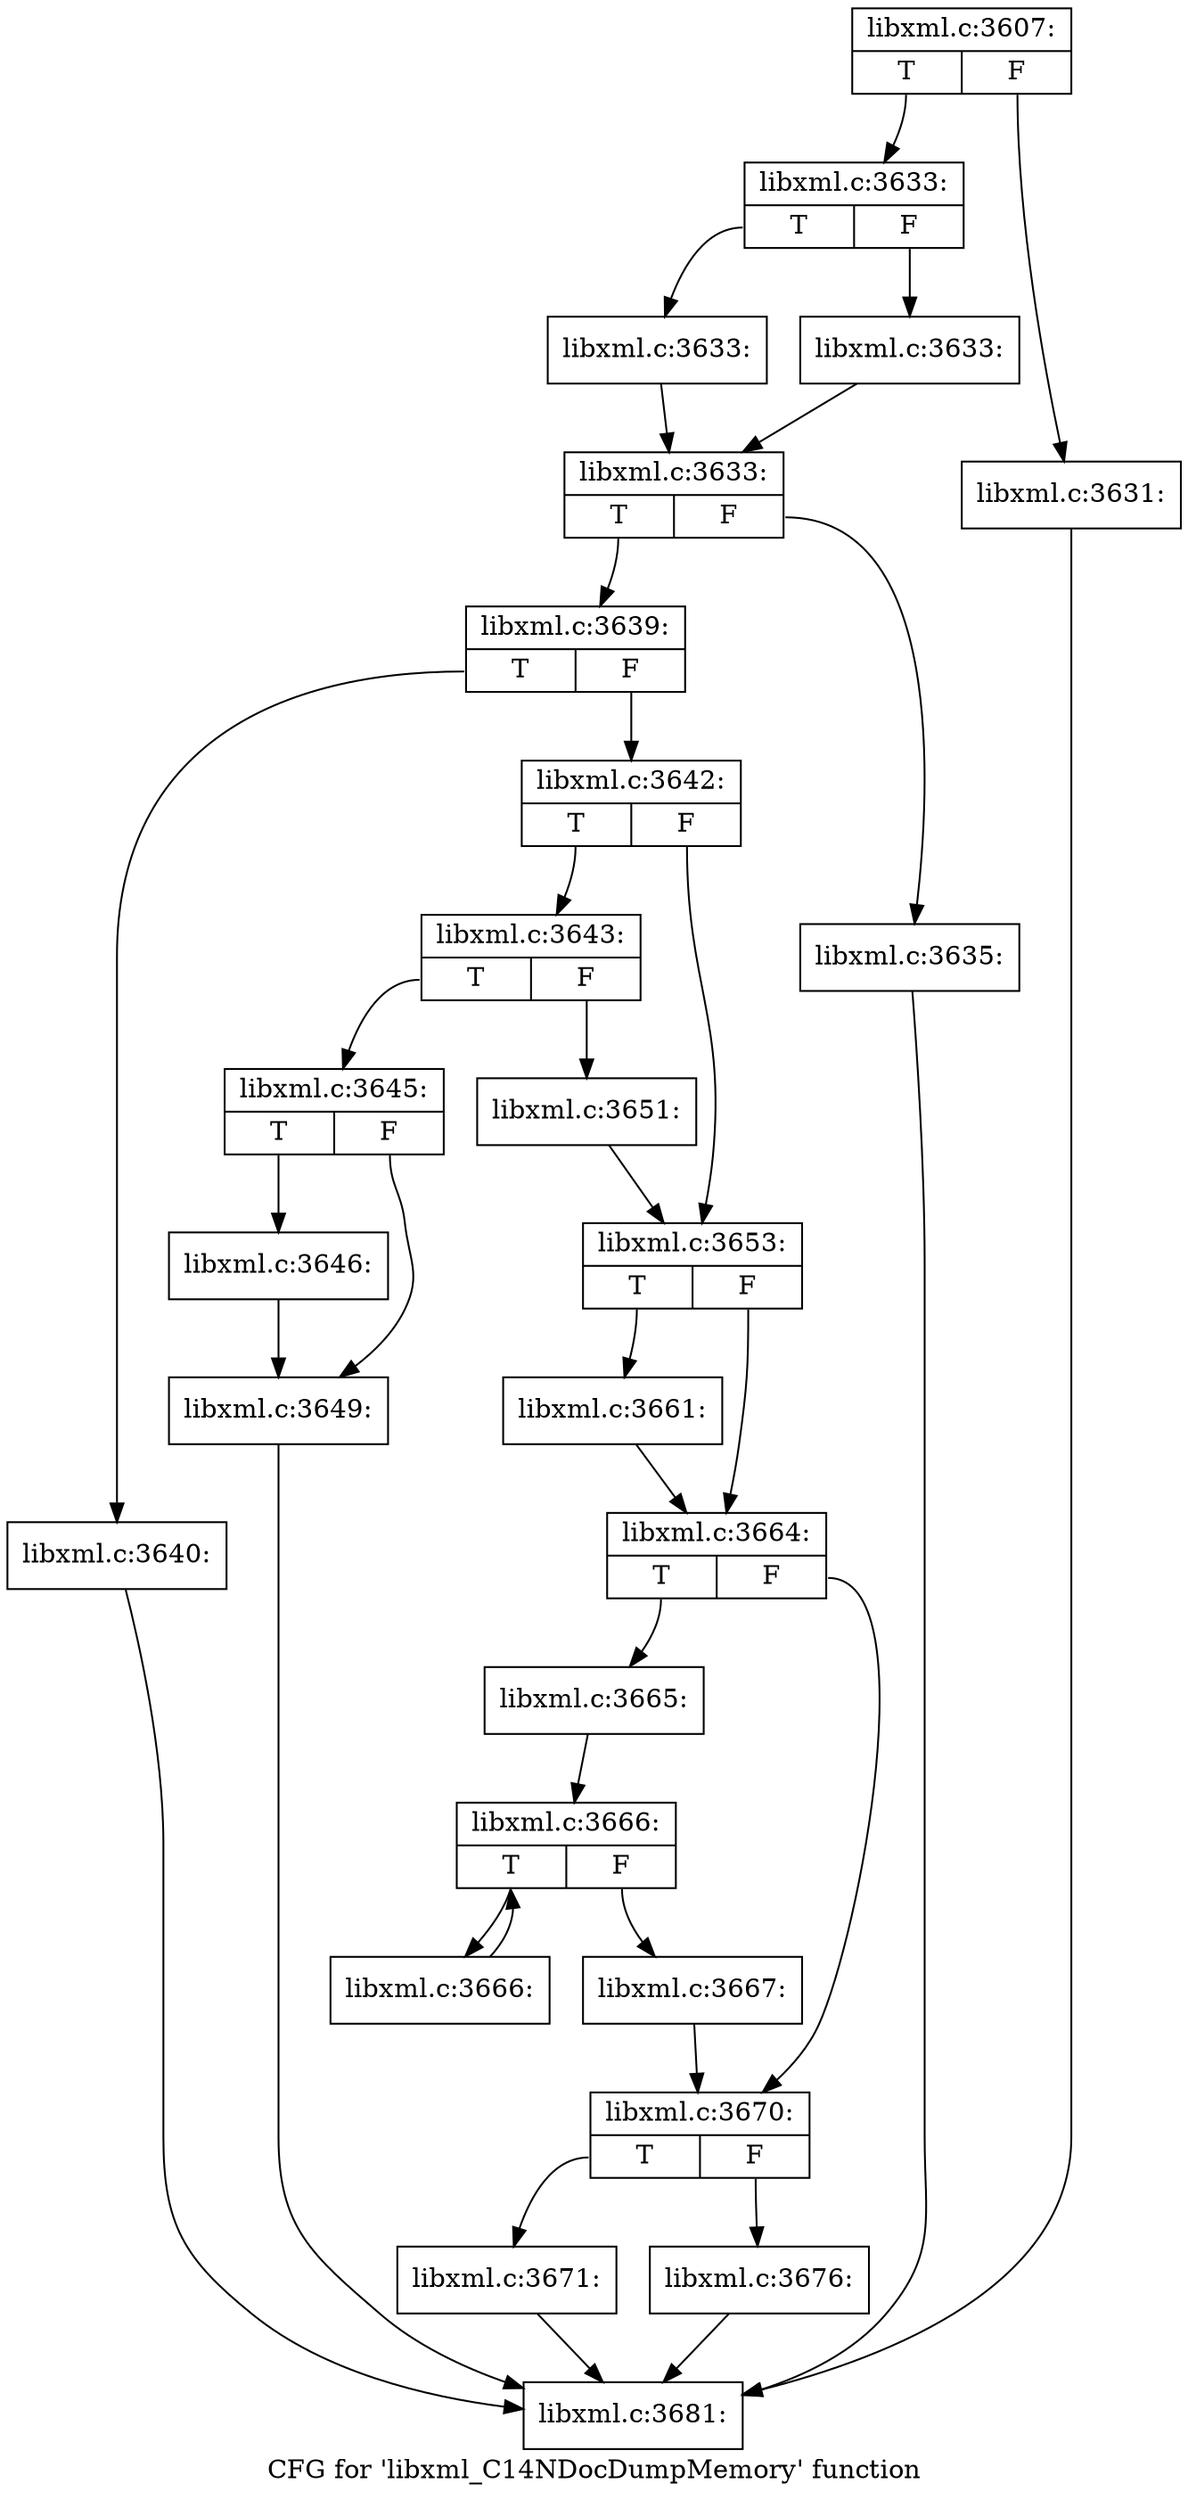 digraph "CFG for 'libxml_C14NDocDumpMemory' function" {
	label="CFG for 'libxml_C14NDocDumpMemory' function";

	Node0x56dc350 [shape=record,label="{libxml.c:3607:|{<s0>T|<s1>F}}"];
	Node0x56dc350:s0 -> Node0x56e2b30;
	Node0x56dc350:s1 -> Node0x56e2ae0;
	Node0x56e2ae0 [shape=record,label="{libxml.c:3631:}"];
	Node0x56e2ae0 -> Node0x56d8770;
	Node0x56e2b30 [shape=record,label="{libxml.c:3633:|{<s0>T|<s1>F}}"];
	Node0x56e2b30:s0 -> Node0x56e3670;
	Node0x56e2b30:s1 -> Node0x56e36c0;
	Node0x56e3670 [shape=record,label="{libxml.c:3633:}"];
	Node0x56e3670 -> Node0x56e3710;
	Node0x56e36c0 [shape=record,label="{libxml.c:3633:}"];
	Node0x56e36c0 -> Node0x56e3710;
	Node0x56e3710 [shape=record,label="{libxml.c:3633:|{<s0>T|<s1>F}}"];
	Node0x56e3710:s0 -> Node0x56e3d50;
	Node0x56e3710:s1 -> Node0x56e3d00;
	Node0x56e3d00 [shape=record,label="{libxml.c:3635:}"];
	Node0x56e3d00 -> Node0x56d8770;
	Node0x56e3d50 [shape=record,label="{libxml.c:3639:|{<s0>T|<s1>F}}"];
	Node0x56e3d50:s0 -> Node0x56e4e90;
	Node0x56e3d50:s1 -> Node0x56e5230;
	Node0x56e4e90 [shape=record,label="{libxml.c:3640:}"];
	Node0x56e4e90 -> Node0x56d8770;
	Node0x56e5230 [shape=record,label="{libxml.c:3642:|{<s0>T|<s1>F}}"];
	Node0x56e5230:s0 -> Node0x56e54d0;
	Node0x56e5230:s1 -> Node0x56e5520;
	Node0x56e54d0 [shape=record,label="{libxml.c:3643:|{<s0>T|<s1>F}}"];
	Node0x56e54d0:s0 -> Node0x56e5e20;
	Node0x56e54d0:s1 -> Node0x56e5e70;
	Node0x56e5e20 [shape=record,label="{libxml.c:3645:|{<s0>T|<s1>F}}"];
	Node0x56e5e20:s0 -> Node0x56e6090;
	Node0x56e5e20:s1 -> Node0x56e60e0;
	Node0x56e6090 [shape=record,label="{libxml.c:3646:}"];
	Node0x56e6090 -> Node0x56e60e0;
	Node0x56e60e0 [shape=record,label="{libxml.c:3649:}"];
	Node0x56e60e0 -> Node0x56d8770;
	Node0x56e5e70 [shape=record,label="{libxml.c:3651:}"];
	Node0x56e5e70 -> Node0x56e5520;
	Node0x56e5520 [shape=record,label="{libxml.c:3653:|{<s0>T|<s1>F}}"];
	Node0x56e5520:s0 -> Node0x56e6ef0;
	Node0x56e5520:s1 -> Node0x56e7430;
	Node0x56e6ef0 [shape=record,label="{libxml.c:3661:}"];
	Node0x56e6ef0 -> Node0x56e7430;
	Node0x56e7430 [shape=record,label="{libxml.c:3664:|{<s0>T|<s1>F}}"];
	Node0x56e7430:s0 -> Node0x56e7ae0;
	Node0x56e7430:s1 -> Node0x56e7b30;
	Node0x56e7ae0 [shape=record,label="{libxml.c:3665:}"];
	Node0x56e7ae0 -> Node0x56e8160;
	Node0x56e8160 [shape=record,label="{libxml.c:3666:|{<s0>T|<s1>F}}"];
	Node0x56e8160:s0 -> Node0x56e84b0;
	Node0x56e8160:s1 -> Node0x56e8340;
	Node0x56e84b0 [shape=record,label="{libxml.c:3666:}"];
	Node0x56e84b0 -> Node0x56e8160;
	Node0x56e8340 [shape=record,label="{libxml.c:3667:}"];
	Node0x56e8340 -> Node0x56e7b30;
	Node0x56e7b30 [shape=record,label="{libxml.c:3670:|{<s0>T|<s1>F}}"];
	Node0x56e7b30:s0 -> Node0x56e8c20;
	Node0x56e7b30:s1 -> Node0x56e8cc0;
	Node0x56e8c20 [shape=record,label="{libxml.c:3671:}"];
	Node0x56e8c20 -> Node0x56d8770;
	Node0x56e8cc0 [shape=record,label="{libxml.c:3676:}"];
	Node0x56e8cc0 -> Node0x56d8770;
	Node0x56d8770 [shape=record,label="{libxml.c:3681:}"];
}
